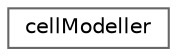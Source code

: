 digraph "Graphical Class Hierarchy"
{
 // LATEX_PDF_SIZE
  bgcolor="transparent";
  edge [fontname=Helvetica,fontsize=10,labelfontname=Helvetica,labelfontsize=10];
  node [fontname=Helvetica,fontsize=10,shape=box,height=0.2,width=0.4];
  rankdir="LR";
  Node0 [id="Node000000",label="cellModeller",height=0.2,width=0.4,color="grey40", fillcolor="white", style="filled",URL="$structFoam_1_1cellModeller.html",tooltip=" "];
}
